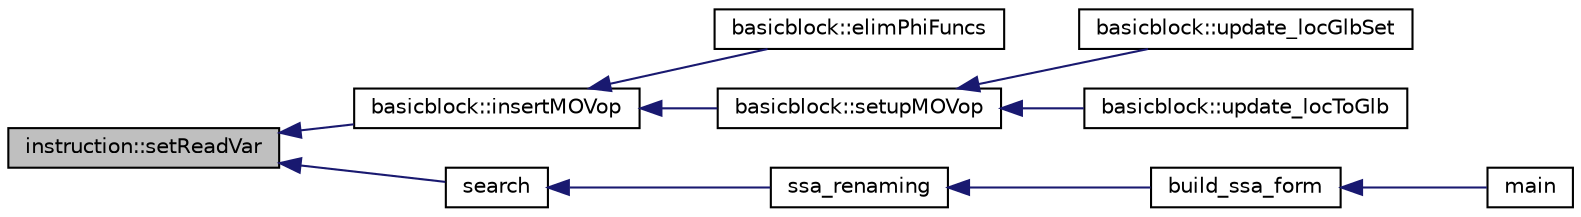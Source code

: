 digraph G
{
  edge [fontname="Helvetica",fontsize="10",labelfontname="Helvetica",labelfontsize="10"];
  node [fontname="Helvetica",fontsize="10",shape=record];
  rankdir=LR;
  Node1 [label="instruction::setReadVar",height=0.2,width=0.4,color="black", fillcolor="grey75", style="filled" fontcolor="black"];
  Node1 -> Node2 [dir=back,color="midnightblue",fontsize="10",style="solid"];
  Node2 [label="basicblock::insertMOVop",height=0.2,width=0.4,color="black", fillcolor="white", style="filled",URL="$classbasicblock.html#ae2ba97a932c305fcad17c91871d9b53c"];
  Node2 -> Node3 [dir=back,color="midnightblue",fontsize="10",style="solid"];
  Node3 [label="basicblock::elimPhiFuncs",height=0.2,width=0.4,color="black", fillcolor="white", style="filled",URL="$classbasicblock.html#a654646ba23c51a6f9b5b8db818276d0b"];
  Node2 -> Node4 [dir=back,color="midnightblue",fontsize="10",style="solid"];
  Node4 [label="basicblock::setupMOVop",height=0.2,width=0.4,color="black", fillcolor="white", style="filled",URL="$classbasicblock.html#ad33cd8a566195b2f3118abafbeffaf82"];
  Node4 -> Node5 [dir=back,color="midnightblue",fontsize="10",style="solid"];
  Node5 [label="basicblock::update_locGlbSet",height=0.2,width=0.4,color="black", fillcolor="white", style="filled",URL="$classbasicblock.html#a04346052feca6f21451ab71050afe893"];
  Node4 -> Node6 [dir=back,color="midnightblue",fontsize="10",style="solid"];
  Node6 [label="basicblock::update_locToGlb",height=0.2,width=0.4,color="black", fillcolor="white", style="filled",URL="$classbasicblock.html#ad96c83ff578c7c8c9a2bcd74a2c26add"];
  Node1 -> Node7 [dir=back,color="midnightblue",fontsize="10",style="solid"];
  Node7 [label="search",height=0.2,width=0.4,color="black", fillcolor="white", style="filled",URL="$ssa_8cpp.html#af9593c92c3c4713e11388054c46aa5e9"];
  Node7 -> Node8 [dir=back,color="midnightblue",fontsize="10",style="solid"];
  Node8 [label="ssa_renaming",height=0.2,width=0.4,color="black", fillcolor="white", style="filled",URL="$ssa_8cpp.html#a804de8f00b7ea9e5487315dc9ff01d77"];
  Node8 -> Node9 [dir=back,color="midnightblue",fontsize="10",style="solid"];
  Node9 [label="build_ssa_form",height=0.2,width=0.4,color="black", fillcolor="white", style="filled",URL="$ssa_8h.html#a99d7839751286ac78c627aabd383cb51"];
  Node9 -> Node10 [dir=back,color="midnightblue",fontsize="10",style="solid"];
  Node10 [label="main",height=0.2,width=0.4,color="black", fillcolor="white", style="filled",URL="$main_8cpp.html#a0ddf1224851353fc92bfbff6f499fa97"];
}
